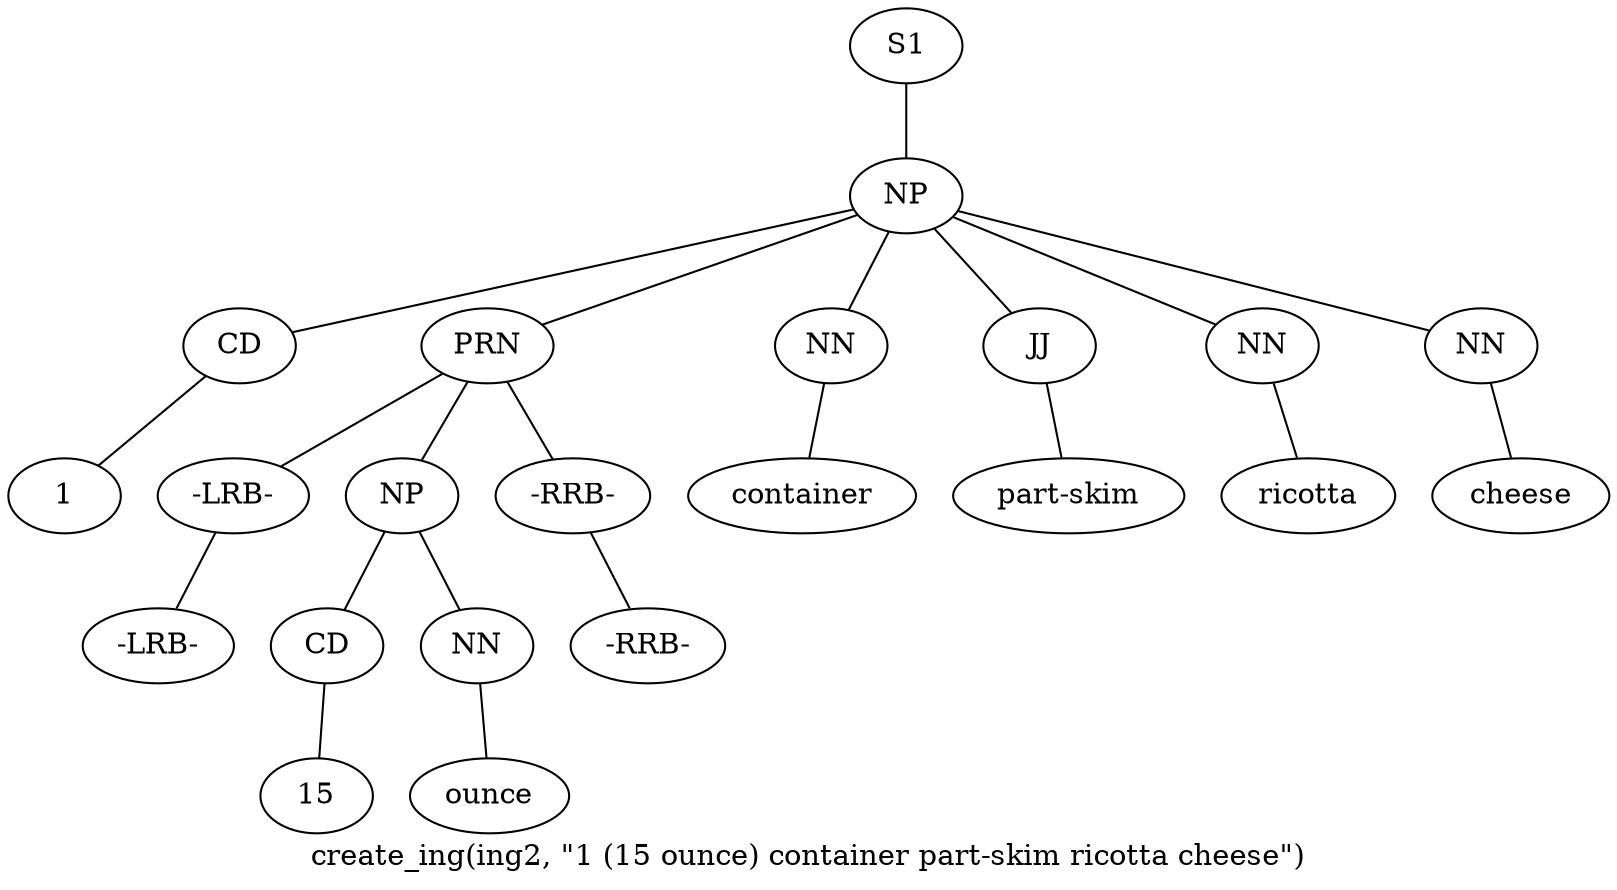 graph SyntaxGraph {
	label = "create_ing(ing2, \"1 (15 ounce) container part-skim ricotta cheese\")";
	Node0 [label="S1"];
	Node1 [label="NP"];
	Node2 [label="CD"];
	Node3 [label="1"];
	Node4 [label="PRN"];
	Node5 [label="-LRB-"];
	Node6 [label="-LRB-"];
	Node7 [label="NP"];
	Node8 [label="CD"];
	Node9 [label="15"];
	Node10 [label="NN"];
	Node11 [label="ounce"];
	Node12 [label="-RRB-"];
	Node13 [label="-RRB-"];
	Node14 [label="NN"];
	Node15 [label="container"];
	Node16 [label="JJ"];
	Node17 [label="part-skim"];
	Node18 [label="NN"];
	Node19 [label="ricotta"];
	Node20 [label="NN"];
	Node21 [label="cheese"];

	Node0 -- Node1;
	Node1 -- Node2;
	Node1 -- Node4;
	Node1 -- Node14;
	Node1 -- Node16;
	Node1 -- Node18;
	Node1 -- Node20;
	Node2 -- Node3;
	Node4 -- Node5;
	Node4 -- Node7;
	Node4 -- Node12;
	Node5 -- Node6;
	Node7 -- Node8;
	Node7 -- Node10;
	Node8 -- Node9;
	Node10 -- Node11;
	Node12 -- Node13;
	Node14 -- Node15;
	Node16 -- Node17;
	Node18 -- Node19;
	Node20 -- Node21;
}